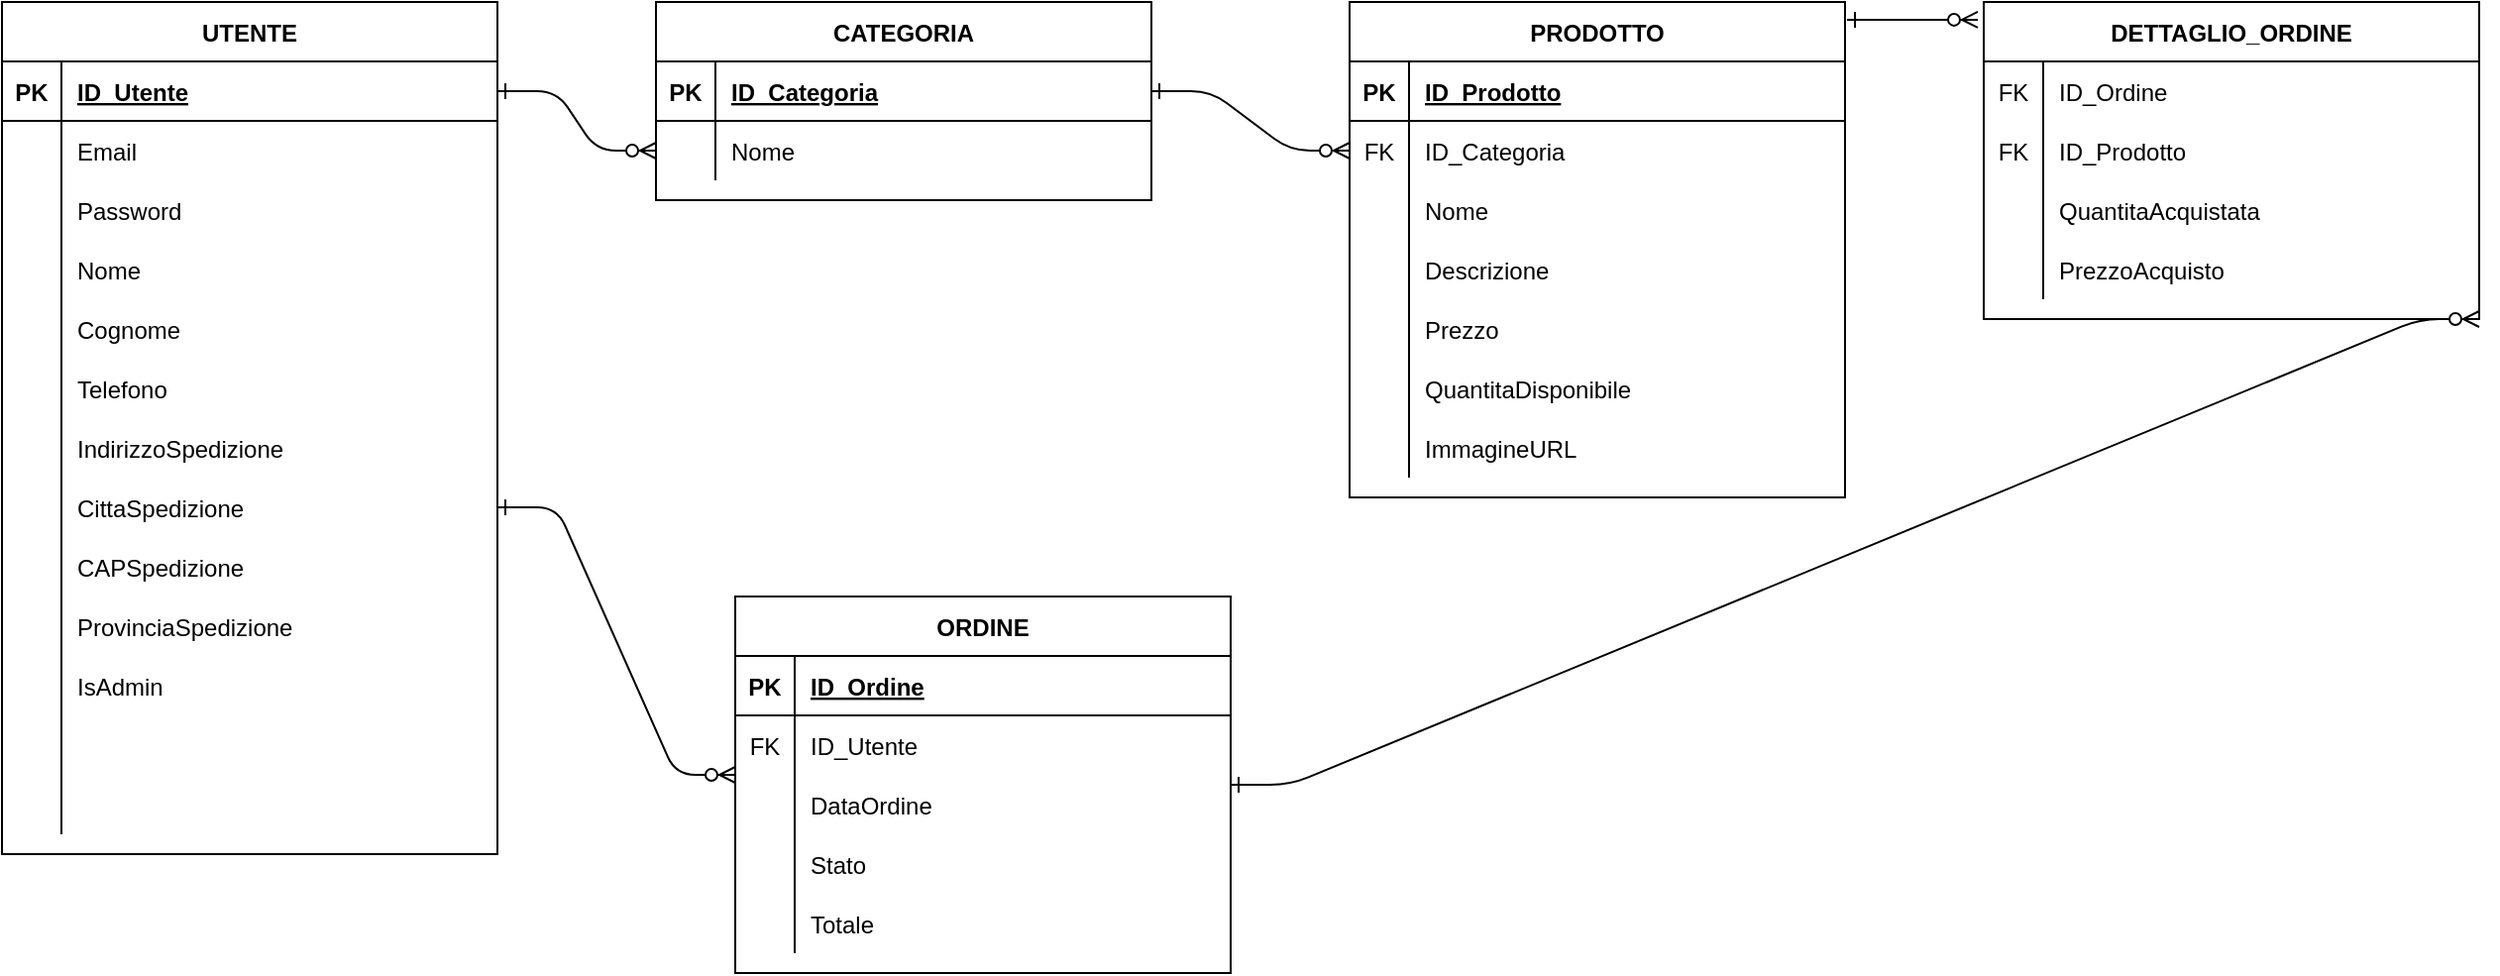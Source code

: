 <mxfile version="28.0.6">
  <diagram name="Page-1" id="iU45SIABMD_cxLHX2QlG">
    <mxGraphModel dx="946" dy="632" grid="1" gridSize="10" guides="1" tooltips="1" connect="1" arrows="1" fold="1" page="1" pageScale="1" pageWidth="827" pageHeight="1169" math="0" shadow="0">
      <root>
        <mxCell id="0" />
        <mxCell id="1" parent="0" />
        <mxCell id="INBvIB7xewsTge2VbE44-1" value="" style="edgeStyle=entityRelationEdgeStyle;endArrow=ERzeroToMany;startArrow=ERone;endFill=1;startFill=0;" edge="1" parent="1" source="INBvIB7xewsTge2VbE44-33" target="INBvIB7xewsTge2VbE44-7">
          <mxGeometry width="100" height="100" relative="1" as="geometry">
            <mxPoint x="340" y="720" as="sourcePoint" />
            <mxPoint x="440" y="620" as="targetPoint" />
          </mxGeometry>
        </mxCell>
        <mxCell id="INBvIB7xewsTge2VbE44-2" value="" style="edgeStyle=entityRelationEdgeStyle;endArrow=ERzeroToMany;startArrow=ERone;endFill=1;startFill=0;" edge="1" parent="1" source="INBvIB7xewsTge2VbE44-4" target="INBvIB7xewsTge2VbE44-14">
          <mxGeometry width="100" height="100" relative="1" as="geometry">
            <mxPoint x="400" y="180" as="sourcePoint" />
            <mxPoint x="460" y="205" as="targetPoint" />
          </mxGeometry>
        </mxCell>
        <mxCell id="INBvIB7xewsTge2VbE44-3" value="CATEGORIA" style="shape=table;startSize=30;container=1;collapsible=1;childLayout=tableLayout;fixedRows=1;rowLines=0;fontStyle=1;align=center;resizeLast=1;" vertex="1" parent="1">
          <mxGeometry x="450" y="120" width="250" height="100" as="geometry" />
        </mxCell>
        <mxCell id="INBvIB7xewsTge2VbE44-4" value="" style="shape=partialRectangle;collapsible=0;dropTarget=0;pointerEvents=0;fillColor=none;points=[[0,0.5],[1,0.5]];portConstraint=eastwest;top=0;left=0;right=0;bottom=1;" vertex="1" parent="INBvIB7xewsTge2VbE44-3">
          <mxGeometry y="30" width="250" height="30" as="geometry" />
        </mxCell>
        <mxCell id="INBvIB7xewsTge2VbE44-5" value="PK" style="shape=partialRectangle;overflow=hidden;connectable=0;fillColor=none;top=0;left=0;bottom=0;right=0;fontStyle=1;" vertex="1" parent="INBvIB7xewsTge2VbE44-4">
          <mxGeometry width="30" height="30" as="geometry">
            <mxRectangle width="30" height="30" as="alternateBounds" />
          </mxGeometry>
        </mxCell>
        <mxCell id="INBvIB7xewsTge2VbE44-6" value="ID_Categoria" style="shape=partialRectangle;overflow=hidden;connectable=0;fillColor=none;top=0;left=0;bottom=0;right=0;align=left;spacingLeft=6;fontStyle=5;" vertex="1" parent="INBvIB7xewsTge2VbE44-4">
          <mxGeometry x="30" width="220" height="30" as="geometry">
            <mxRectangle width="220" height="30" as="alternateBounds" />
          </mxGeometry>
        </mxCell>
        <mxCell id="INBvIB7xewsTge2VbE44-7" value="" style="shape=partialRectangle;collapsible=0;dropTarget=0;pointerEvents=0;fillColor=none;points=[[0,0.5],[1,0.5]];portConstraint=eastwest;top=0;left=0;right=0;bottom=0;" vertex="1" parent="INBvIB7xewsTge2VbE44-3">
          <mxGeometry y="60" width="250" height="30" as="geometry" />
        </mxCell>
        <mxCell id="INBvIB7xewsTge2VbE44-8" value="" style="shape=partialRectangle;overflow=hidden;connectable=0;fillColor=none;top=0;left=0;bottom=0;right=0;" vertex="1" parent="INBvIB7xewsTge2VbE44-7">
          <mxGeometry width="30" height="30" as="geometry">
            <mxRectangle width="30" height="30" as="alternateBounds" />
          </mxGeometry>
        </mxCell>
        <mxCell id="INBvIB7xewsTge2VbE44-9" value="Nome" style="shape=partialRectangle;overflow=hidden;connectable=0;fillColor=none;top=0;left=0;bottom=0;right=0;align=left;spacingLeft=6;" vertex="1" parent="INBvIB7xewsTge2VbE44-7">
          <mxGeometry x="30" width="220" height="30" as="geometry">
            <mxRectangle width="220" height="30" as="alternateBounds" />
          </mxGeometry>
        </mxCell>
        <mxCell id="INBvIB7xewsTge2VbE44-10" value="PRODOTTO" style="shape=table;startSize=30;container=1;collapsible=1;childLayout=tableLayout;fixedRows=1;rowLines=0;fontStyle=1;align=center;resizeLast=1;" vertex="1" parent="1">
          <mxGeometry x="800" y="120" width="250" height="250" as="geometry" />
        </mxCell>
        <mxCell id="INBvIB7xewsTge2VbE44-11" value="" style="shape=partialRectangle;collapsible=0;dropTarget=0;pointerEvents=0;fillColor=none;points=[[0,0.5],[1,0.5]];portConstraint=eastwest;top=0;left=0;right=0;bottom=1;" vertex="1" parent="INBvIB7xewsTge2VbE44-10">
          <mxGeometry y="30" width="250" height="30" as="geometry" />
        </mxCell>
        <mxCell id="INBvIB7xewsTge2VbE44-12" value="PK" style="shape=partialRectangle;overflow=hidden;connectable=0;fillColor=none;top=0;left=0;bottom=0;right=0;fontStyle=1;" vertex="1" parent="INBvIB7xewsTge2VbE44-11">
          <mxGeometry width="30" height="30" as="geometry">
            <mxRectangle width="30" height="30" as="alternateBounds" />
          </mxGeometry>
        </mxCell>
        <mxCell id="INBvIB7xewsTge2VbE44-13" value="ID_Prodotto" style="shape=partialRectangle;overflow=hidden;connectable=0;fillColor=none;top=0;left=0;bottom=0;right=0;align=left;spacingLeft=6;fontStyle=5;" vertex="1" parent="INBvIB7xewsTge2VbE44-11">
          <mxGeometry x="30" width="220" height="30" as="geometry">
            <mxRectangle width="220" height="30" as="alternateBounds" />
          </mxGeometry>
        </mxCell>
        <mxCell id="INBvIB7xewsTge2VbE44-14" value="" style="shape=partialRectangle;collapsible=0;dropTarget=0;pointerEvents=0;fillColor=none;points=[[0,0.5],[1,0.5]];portConstraint=eastwest;top=0;left=0;right=0;bottom=0;" vertex="1" parent="INBvIB7xewsTge2VbE44-10">
          <mxGeometry y="60" width="250" height="30" as="geometry" />
        </mxCell>
        <mxCell id="INBvIB7xewsTge2VbE44-15" value="FK" style="shape=partialRectangle;overflow=hidden;connectable=0;fillColor=none;top=0;left=0;bottom=0;right=0;" vertex="1" parent="INBvIB7xewsTge2VbE44-14">
          <mxGeometry width="30" height="30" as="geometry">
            <mxRectangle width="30" height="30" as="alternateBounds" />
          </mxGeometry>
        </mxCell>
        <mxCell id="INBvIB7xewsTge2VbE44-16" value="ID_Categoria" style="shape=partialRectangle;overflow=hidden;connectable=0;fillColor=none;top=0;left=0;bottom=0;right=0;align=left;spacingLeft=6;" vertex="1" parent="INBvIB7xewsTge2VbE44-14">
          <mxGeometry x="30" width="220" height="30" as="geometry">
            <mxRectangle width="220" height="30" as="alternateBounds" />
          </mxGeometry>
        </mxCell>
        <mxCell id="INBvIB7xewsTge2VbE44-17" value="" style="shape=partialRectangle;collapsible=0;dropTarget=0;pointerEvents=0;fillColor=none;points=[[0,0.5],[1,0.5]];portConstraint=eastwest;top=0;left=0;right=0;bottom=0;" vertex="1" parent="INBvIB7xewsTge2VbE44-10">
          <mxGeometry y="90" width="250" height="30" as="geometry" />
        </mxCell>
        <mxCell id="INBvIB7xewsTge2VbE44-18" value="" style="shape=partialRectangle;overflow=hidden;connectable=0;fillColor=none;top=0;left=0;bottom=0;right=0;" vertex="1" parent="INBvIB7xewsTge2VbE44-17">
          <mxGeometry width="30" height="30" as="geometry">
            <mxRectangle width="30" height="30" as="alternateBounds" />
          </mxGeometry>
        </mxCell>
        <mxCell id="INBvIB7xewsTge2VbE44-19" value="Nome    " style="shape=partialRectangle;overflow=hidden;connectable=0;fillColor=none;top=0;left=0;bottom=0;right=0;align=left;spacingLeft=6;" vertex="1" parent="INBvIB7xewsTge2VbE44-17">
          <mxGeometry x="30" width="220" height="30" as="geometry">
            <mxRectangle width="220" height="30" as="alternateBounds" />
          </mxGeometry>
        </mxCell>
        <mxCell id="INBvIB7xewsTge2VbE44-20" style="shape=partialRectangle;collapsible=0;dropTarget=0;pointerEvents=0;fillColor=none;points=[[0,0.5],[1,0.5]];portConstraint=eastwest;top=0;left=0;right=0;bottom=0;" vertex="1" parent="INBvIB7xewsTge2VbE44-10">
          <mxGeometry y="120" width="250" height="30" as="geometry" />
        </mxCell>
        <mxCell id="INBvIB7xewsTge2VbE44-21" style="shape=partialRectangle;overflow=hidden;connectable=0;fillColor=none;top=0;left=0;bottom=0;right=0;" vertex="1" parent="INBvIB7xewsTge2VbE44-20">
          <mxGeometry width="30" height="30" as="geometry">
            <mxRectangle width="30" height="30" as="alternateBounds" />
          </mxGeometry>
        </mxCell>
        <mxCell id="INBvIB7xewsTge2VbE44-22" value="Descrizione" style="shape=partialRectangle;overflow=hidden;connectable=0;fillColor=none;top=0;left=0;bottom=0;right=0;align=left;spacingLeft=6;" vertex="1" parent="INBvIB7xewsTge2VbE44-20">
          <mxGeometry x="30" width="220" height="30" as="geometry">
            <mxRectangle width="220" height="30" as="alternateBounds" />
          </mxGeometry>
        </mxCell>
        <mxCell id="INBvIB7xewsTge2VbE44-23" style="shape=partialRectangle;collapsible=0;dropTarget=0;pointerEvents=0;fillColor=none;points=[[0,0.5],[1,0.5]];portConstraint=eastwest;top=0;left=0;right=0;bottom=0;" vertex="1" parent="INBvIB7xewsTge2VbE44-10">
          <mxGeometry y="150" width="250" height="30" as="geometry" />
        </mxCell>
        <mxCell id="INBvIB7xewsTge2VbE44-24" style="shape=partialRectangle;overflow=hidden;connectable=0;fillColor=none;top=0;left=0;bottom=0;right=0;" vertex="1" parent="INBvIB7xewsTge2VbE44-23">
          <mxGeometry width="30" height="30" as="geometry">
            <mxRectangle width="30" height="30" as="alternateBounds" />
          </mxGeometry>
        </mxCell>
        <mxCell id="INBvIB7xewsTge2VbE44-25" value="Prezzo" style="shape=partialRectangle;overflow=hidden;connectable=0;fillColor=none;top=0;left=0;bottom=0;right=0;align=left;spacingLeft=6;" vertex="1" parent="INBvIB7xewsTge2VbE44-23">
          <mxGeometry x="30" width="220" height="30" as="geometry">
            <mxRectangle width="220" height="30" as="alternateBounds" />
          </mxGeometry>
        </mxCell>
        <mxCell id="INBvIB7xewsTge2VbE44-26" style="shape=partialRectangle;collapsible=0;dropTarget=0;pointerEvents=0;fillColor=none;points=[[0,0.5],[1,0.5]];portConstraint=eastwest;top=0;left=0;right=0;bottom=0;" vertex="1" parent="INBvIB7xewsTge2VbE44-10">
          <mxGeometry y="180" width="250" height="30" as="geometry" />
        </mxCell>
        <mxCell id="INBvIB7xewsTge2VbE44-27" style="shape=partialRectangle;overflow=hidden;connectable=0;fillColor=none;top=0;left=0;bottom=0;right=0;" vertex="1" parent="INBvIB7xewsTge2VbE44-26">
          <mxGeometry width="30" height="30" as="geometry">
            <mxRectangle width="30" height="30" as="alternateBounds" />
          </mxGeometry>
        </mxCell>
        <mxCell id="INBvIB7xewsTge2VbE44-28" value="QuantitaDisponibile" style="shape=partialRectangle;overflow=hidden;connectable=0;fillColor=none;top=0;left=0;bottom=0;right=0;align=left;spacingLeft=6;" vertex="1" parent="INBvIB7xewsTge2VbE44-26">
          <mxGeometry x="30" width="220" height="30" as="geometry">
            <mxRectangle width="220" height="30" as="alternateBounds" />
          </mxGeometry>
        </mxCell>
        <mxCell id="INBvIB7xewsTge2VbE44-29" style="shape=partialRectangle;collapsible=0;dropTarget=0;pointerEvents=0;fillColor=none;points=[[0,0.5],[1,0.5]];portConstraint=eastwest;top=0;left=0;right=0;bottom=0;" vertex="1" parent="INBvIB7xewsTge2VbE44-10">
          <mxGeometry y="210" width="250" height="30" as="geometry" />
        </mxCell>
        <mxCell id="INBvIB7xewsTge2VbE44-30" style="shape=partialRectangle;overflow=hidden;connectable=0;fillColor=none;top=0;left=0;bottom=0;right=0;" vertex="1" parent="INBvIB7xewsTge2VbE44-29">
          <mxGeometry width="30" height="30" as="geometry">
            <mxRectangle width="30" height="30" as="alternateBounds" />
          </mxGeometry>
        </mxCell>
        <mxCell id="INBvIB7xewsTge2VbE44-31" value="ImmagineURL" style="shape=partialRectangle;overflow=hidden;connectable=0;fillColor=none;top=0;left=0;bottom=0;right=0;align=left;spacingLeft=6;" vertex="1" parent="INBvIB7xewsTge2VbE44-29">
          <mxGeometry x="30" width="220" height="30" as="geometry">
            <mxRectangle width="220" height="30" as="alternateBounds" />
          </mxGeometry>
        </mxCell>
        <mxCell id="INBvIB7xewsTge2VbE44-32" value="UTENTE" style="shape=table;startSize=30;container=1;collapsible=1;childLayout=tableLayout;fixedRows=1;rowLines=0;fontStyle=1;align=center;resizeLast=1;" vertex="1" parent="1">
          <mxGeometry x="120" y="120" width="250" height="430" as="geometry" />
        </mxCell>
        <mxCell id="INBvIB7xewsTge2VbE44-33" value="" style="shape=partialRectangle;collapsible=0;dropTarget=0;pointerEvents=0;fillColor=none;points=[[0,0.5],[1,0.5]];portConstraint=eastwest;top=0;left=0;right=0;bottom=1;" vertex="1" parent="INBvIB7xewsTge2VbE44-32">
          <mxGeometry y="30" width="250" height="30" as="geometry" />
        </mxCell>
        <mxCell id="INBvIB7xewsTge2VbE44-34" value="PK" style="shape=partialRectangle;overflow=hidden;connectable=0;fillColor=none;top=0;left=0;bottom=0;right=0;fontStyle=1;" vertex="1" parent="INBvIB7xewsTge2VbE44-33">
          <mxGeometry width="30" height="30" as="geometry">
            <mxRectangle width="30" height="30" as="alternateBounds" />
          </mxGeometry>
        </mxCell>
        <mxCell id="INBvIB7xewsTge2VbE44-35" value="ID_Utente" style="shape=partialRectangle;overflow=hidden;connectable=0;fillColor=none;top=0;left=0;bottom=0;right=0;align=left;spacingLeft=6;fontStyle=5;" vertex="1" parent="INBvIB7xewsTge2VbE44-33">
          <mxGeometry x="30" width="220" height="30" as="geometry">
            <mxRectangle width="220" height="30" as="alternateBounds" />
          </mxGeometry>
        </mxCell>
        <mxCell id="INBvIB7xewsTge2VbE44-36" value="" style="shape=partialRectangle;collapsible=0;dropTarget=0;pointerEvents=0;fillColor=none;points=[[0,0.5],[1,0.5]];portConstraint=eastwest;top=0;left=0;right=0;bottom=0;" vertex="1" parent="INBvIB7xewsTge2VbE44-32">
          <mxGeometry y="60" width="250" height="30" as="geometry" />
        </mxCell>
        <mxCell id="INBvIB7xewsTge2VbE44-37" value="" style="shape=partialRectangle;overflow=hidden;connectable=0;fillColor=none;top=0;left=0;bottom=0;right=0;" vertex="1" parent="INBvIB7xewsTge2VbE44-36">
          <mxGeometry width="30" height="30" as="geometry">
            <mxRectangle width="30" height="30" as="alternateBounds" />
          </mxGeometry>
        </mxCell>
        <mxCell id="INBvIB7xewsTge2VbE44-38" value="Email" style="shape=partialRectangle;overflow=hidden;connectable=0;fillColor=none;top=0;left=0;bottom=0;right=0;align=left;spacingLeft=6;" vertex="1" parent="INBvIB7xewsTge2VbE44-36">
          <mxGeometry x="30" width="220" height="30" as="geometry">
            <mxRectangle width="220" height="30" as="alternateBounds" />
          </mxGeometry>
        </mxCell>
        <mxCell id="INBvIB7xewsTge2VbE44-39" style="shape=partialRectangle;collapsible=0;dropTarget=0;pointerEvents=0;fillColor=none;points=[[0,0.5],[1,0.5]];portConstraint=eastwest;top=0;left=0;right=0;bottom=0;" vertex="1" parent="INBvIB7xewsTge2VbE44-32">
          <mxGeometry y="90" width="250" height="30" as="geometry" />
        </mxCell>
        <mxCell id="INBvIB7xewsTge2VbE44-40" style="shape=partialRectangle;overflow=hidden;connectable=0;fillColor=none;top=0;left=0;bottom=0;right=0;" vertex="1" parent="INBvIB7xewsTge2VbE44-39">
          <mxGeometry width="30" height="30" as="geometry">
            <mxRectangle width="30" height="30" as="alternateBounds" />
          </mxGeometry>
        </mxCell>
        <mxCell id="INBvIB7xewsTge2VbE44-41" value="Password" style="shape=partialRectangle;overflow=hidden;connectable=0;fillColor=none;top=0;left=0;bottom=0;right=0;align=left;spacingLeft=6;" vertex="1" parent="INBvIB7xewsTge2VbE44-39">
          <mxGeometry x="30" width="220" height="30" as="geometry">
            <mxRectangle width="220" height="30" as="alternateBounds" />
          </mxGeometry>
        </mxCell>
        <mxCell id="INBvIB7xewsTge2VbE44-42" style="shape=partialRectangle;collapsible=0;dropTarget=0;pointerEvents=0;fillColor=none;points=[[0,0.5],[1,0.5]];portConstraint=eastwest;top=0;left=0;right=0;bottom=0;" vertex="1" parent="INBvIB7xewsTge2VbE44-32">
          <mxGeometry y="120" width="250" height="30" as="geometry" />
        </mxCell>
        <mxCell id="INBvIB7xewsTge2VbE44-43" style="shape=partialRectangle;overflow=hidden;connectable=0;fillColor=none;top=0;left=0;bottom=0;right=0;" vertex="1" parent="INBvIB7xewsTge2VbE44-42">
          <mxGeometry width="30" height="30" as="geometry">
            <mxRectangle width="30" height="30" as="alternateBounds" />
          </mxGeometry>
        </mxCell>
        <mxCell id="INBvIB7xewsTge2VbE44-44" value="Nome" style="shape=partialRectangle;overflow=hidden;connectable=0;fillColor=none;top=0;left=0;bottom=0;right=0;align=left;spacingLeft=6;" vertex="1" parent="INBvIB7xewsTge2VbE44-42">
          <mxGeometry x="30" width="220" height="30" as="geometry">
            <mxRectangle width="220" height="30" as="alternateBounds" />
          </mxGeometry>
        </mxCell>
        <mxCell id="INBvIB7xewsTge2VbE44-45" style="shape=partialRectangle;collapsible=0;dropTarget=0;pointerEvents=0;fillColor=none;points=[[0,0.5],[1,0.5]];portConstraint=eastwest;top=0;left=0;right=0;bottom=0;" vertex="1" parent="INBvIB7xewsTge2VbE44-32">
          <mxGeometry y="150" width="250" height="30" as="geometry" />
        </mxCell>
        <mxCell id="INBvIB7xewsTge2VbE44-46" style="shape=partialRectangle;overflow=hidden;connectable=0;fillColor=none;top=0;left=0;bottom=0;right=0;" vertex="1" parent="INBvIB7xewsTge2VbE44-45">
          <mxGeometry width="30" height="30" as="geometry">
            <mxRectangle width="30" height="30" as="alternateBounds" />
          </mxGeometry>
        </mxCell>
        <mxCell id="INBvIB7xewsTge2VbE44-47" value="Cognome" style="shape=partialRectangle;overflow=hidden;connectable=0;fillColor=none;top=0;left=0;bottom=0;right=0;align=left;spacingLeft=6;" vertex="1" parent="INBvIB7xewsTge2VbE44-45">
          <mxGeometry x="30" width="220" height="30" as="geometry">
            <mxRectangle width="220" height="30" as="alternateBounds" />
          </mxGeometry>
        </mxCell>
        <mxCell id="INBvIB7xewsTge2VbE44-48" style="shape=partialRectangle;collapsible=0;dropTarget=0;pointerEvents=0;fillColor=none;points=[[0,0.5],[1,0.5]];portConstraint=eastwest;top=0;left=0;right=0;bottom=0;" vertex="1" parent="INBvIB7xewsTge2VbE44-32">
          <mxGeometry y="180" width="250" height="30" as="geometry" />
        </mxCell>
        <mxCell id="INBvIB7xewsTge2VbE44-49" style="shape=partialRectangle;overflow=hidden;connectable=0;fillColor=none;top=0;left=0;bottom=0;right=0;" vertex="1" parent="INBvIB7xewsTge2VbE44-48">
          <mxGeometry width="30" height="30" as="geometry">
            <mxRectangle width="30" height="30" as="alternateBounds" />
          </mxGeometry>
        </mxCell>
        <mxCell id="INBvIB7xewsTge2VbE44-50" value="Telefono" style="shape=partialRectangle;overflow=hidden;connectable=0;fillColor=none;top=0;left=0;bottom=0;right=0;align=left;spacingLeft=6;" vertex="1" parent="INBvIB7xewsTge2VbE44-48">
          <mxGeometry x="30" width="220" height="30" as="geometry">
            <mxRectangle width="220" height="30" as="alternateBounds" />
          </mxGeometry>
        </mxCell>
        <mxCell id="INBvIB7xewsTge2VbE44-51" style="shape=partialRectangle;collapsible=0;dropTarget=0;pointerEvents=0;fillColor=none;points=[[0,0.5],[1,0.5]];portConstraint=eastwest;top=0;left=0;right=0;bottom=0;" vertex="1" parent="INBvIB7xewsTge2VbE44-32">
          <mxGeometry y="210" width="250" height="30" as="geometry" />
        </mxCell>
        <mxCell id="INBvIB7xewsTge2VbE44-52" style="shape=partialRectangle;overflow=hidden;connectable=0;fillColor=none;top=0;left=0;bottom=0;right=0;" vertex="1" parent="INBvIB7xewsTge2VbE44-51">
          <mxGeometry width="30" height="30" as="geometry">
            <mxRectangle width="30" height="30" as="alternateBounds" />
          </mxGeometry>
        </mxCell>
        <mxCell id="INBvIB7xewsTge2VbE44-53" value="IndirizzoSpedizione" style="shape=partialRectangle;overflow=hidden;connectable=0;fillColor=none;top=0;left=0;bottom=0;right=0;align=left;spacingLeft=6;" vertex="1" parent="INBvIB7xewsTge2VbE44-51">
          <mxGeometry x="30" width="220" height="30" as="geometry">
            <mxRectangle width="220" height="30" as="alternateBounds" />
          </mxGeometry>
        </mxCell>
        <mxCell id="INBvIB7xewsTge2VbE44-54" style="shape=partialRectangle;collapsible=0;dropTarget=0;pointerEvents=0;fillColor=none;points=[[0,0.5],[1,0.5]];portConstraint=eastwest;top=0;left=0;right=0;bottom=0;" vertex="1" parent="INBvIB7xewsTge2VbE44-32">
          <mxGeometry y="240" width="250" height="30" as="geometry" />
        </mxCell>
        <mxCell id="INBvIB7xewsTge2VbE44-55" style="shape=partialRectangle;overflow=hidden;connectable=0;fillColor=none;top=0;left=0;bottom=0;right=0;" vertex="1" parent="INBvIB7xewsTge2VbE44-54">
          <mxGeometry width="30" height="30" as="geometry">
            <mxRectangle width="30" height="30" as="alternateBounds" />
          </mxGeometry>
        </mxCell>
        <mxCell id="INBvIB7xewsTge2VbE44-56" value="CittaSpedizione" style="shape=partialRectangle;overflow=hidden;connectable=0;fillColor=none;top=0;left=0;bottom=0;right=0;align=left;spacingLeft=6;" vertex="1" parent="INBvIB7xewsTge2VbE44-54">
          <mxGeometry x="30" width="220" height="30" as="geometry">
            <mxRectangle width="220" height="30" as="alternateBounds" />
          </mxGeometry>
        </mxCell>
        <mxCell id="INBvIB7xewsTge2VbE44-57" style="shape=partialRectangle;collapsible=0;dropTarget=0;pointerEvents=0;fillColor=none;points=[[0,0.5],[1,0.5]];portConstraint=eastwest;top=0;left=0;right=0;bottom=0;" vertex="1" parent="INBvIB7xewsTge2VbE44-32">
          <mxGeometry y="270" width="250" height="30" as="geometry" />
        </mxCell>
        <mxCell id="INBvIB7xewsTge2VbE44-58" style="shape=partialRectangle;overflow=hidden;connectable=0;fillColor=none;top=0;left=0;bottom=0;right=0;" vertex="1" parent="INBvIB7xewsTge2VbE44-57">
          <mxGeometry width="30" height="30" as="geometry">
            <mxRectangle width="30" height="30" as="alternateBounds" />
          </mxGeometry>
        </mxCell>
        <mxCell id="INBvIB7xewsTge2VbE44-59" value="CAPSpedizione" style="shape=partialRectangle;overflow=hidden;connectable=0;fillColor=none;top=0;left=0;bottom=0;right=0;align=left;spacingLeft=6;" vertex="1" parent="INBvIB7xewsTge2VbE44-57">
          <mxGeometry x="30" width="220" height="30" as="geometry">
            <mxRectangle width="220" height="30" as="alternateBounds" />
          </mxGeometry>
        </mxCell>
        <mxCell id="INBvIB7xewsTge2VbE44-60" style="shape=partialRectangle;collapsible=0;dropTarget=0;pointerEvents=0;fillColor=none;points=[[0,0.5],[1,0.5]];portConstraint=eastwest;top=0;left=0;right=0;bottom=0;" vertex="1" parent="INBvIB7xewsTge2VbE44-32">
          <mxGeometry y="300" width="250" height="30" as="geometry" />
        </mxCell>
        <mxCell id="INBvIB7xewsTge2VbE44-61" style="shape=partialRectangle;overflow=hidden;connectable=0;fillColor=none;top=0;left=0;bottom=0;right=0;" vertex="1" parent="INBvIB7xewsTge2VbE44-60">
          <mxGeometry width="30" height="30" as="geometry">
            <mxRectangle width="30" height="30" as="alternateBounds" />
          </mxGeometry>
        </mxCell>
        <mxCell id="INBvIB7xewsTge2VbE44-62" value="ProvinciaSpedizione" style="shape=partialRectangle;overflow=hidden;connectable=0;fillColor=none;top=0;left=0;bottom=0;right=0;align=left;spacingLeft=6;" vertex="1" parent="INBvIB7xewsTge2VbE44-60">
          <mxGeometry x="30" width="220" height="30" as="geometry">
            <mxRectangle width="220" height="30" as="alternateBounds" />
          </mxGeometry>
        </mxCell>
        <mxCell id="INBvIB7xewsTge2VbE44-63" style="shape=partialRectangle;collapsible=0;dropTarget=0;pointerEvents=0;fillColor=none;points=[[0,0.5],[1,0.5]];portConstraint=eastwest;top=0;left=0;right=0;bottom=0;" vertex="1" parent="INBvIB7xewsTge2VbE44-32">
          <mxGeometry y="330" width="250" height="30" as="geometry" />
        </mxCell>
        <mxCell id="INBvIB7xewsTge2VbE44-64" style="shape=partialRectangle;overflow=hidden;connectable=0;fillColor=none;top=0;left=0;bottom=0;right=0;" vertex="1" parent="INBvIB7xewsTge2VbE44-63">
          <mxGeometry width="30" height="30" as="geometry">
            <mxRectangle width="30" height="30" as="alternateBounds" />
          </mxGeometry>
        </mxCell>
        <mxCell id="INBvIB7xewsTge2VbE44-65" value="IsAdmin" style="shape=partialRectangle;overflow=hidden;connectable=0;fillColor=none;top=0;left=0;bottom=0;right=0;align=left;spacingLeft=6;" vertex="1" parent="INBvIB7xewsTge2VbE44-63">
          <mxGeometry x="30" width="220" height="30" as="geometry">
            <mxRectangle width="220" height="30" as="alternateBounds" />
          </mxGeometry>
        </mxCell>
        <mxCell id="INBvIB7xewsTge2VbE44-66" style="shape=partialRectangle;collapsible=0;dropTarget=0;pointerEvents=0;fillColor=none;points=[[0,0.5],[1,0.5]];portConstraint=eastwest;top=0;left=0;right=0;bottom=0;" vertex="1" parent="INBvIB7xewsTge2VbE44-32">
          <mxGeometry y="360" width="250" height="30" as="geometry" />
        </mxCell>
        <mxCell id="INBvIB7xewsTge2VbE44-67" style="shape=partialRectangle;overflow=hidden;connectable=0;fillColor=none;top=0;left=0;bottom=0;right=0;" vertex="1" parent="INBvIB7xewsTge2VbE44-66">
          <mxGeometry width="30" height="30" as="geometry">
            <mxRectangle width="30" height="30" as="alternateBounds" />
          </mxGeometry>
        </mxCell>
        <mxCell id="INBvIB7xewsTge2VbE44-68" value="" style="shape=partialRectangle;overflow=hidden;connectable=0;fillColor=none;top=0;left=0;bottom=0;right=0;align=left;spacingLeft=6;" vertex="1" parent="INBvIB7xewsTge2VbE44-66">
          <mxGeometry x="30" width="220" height="30" as="geometry">
            <mxRectangle width="220" height="30" as="alternateBounds" />
          </mxGeometry>
        </mxCell>
        <mxCell id="INBvIB7xewsTge2VbE44-69" style="shape=partialRectangle;collapsible=0;dropTarget=0;pointerEvents=0;fillColor=none;points=[[0,0.5],[1,0.5]];portConstraint=eastwest;top=0;left=0;right=0;bottom=0;" vertex="1" parent="INBvIB7xewsTge2VbE44-32">
          <mxGeometry y="390" width="250" height="30" as="geometry" />
        </mxCell>
        <mxCell id="INBvIB7xewsTge2VbE44-70" style="shape=partialRectangle;overflow=hidden;connectable=0;fillColor=none;top=0;left=0;bottom=0;right=0;" vertex="1" parent="INBvIB7xewsTge2VbE44-69">
          <mxGeometry width="30" height="30" as="geometry">
            <mxRectangle width="30" height="30" as="alternateBounds" />
          </mxGeometry>
        </mxCell>
        <mxCell id="INBvIB7xewsTge2VbE44-71" value="" style="shape=partialRectangle;overflow=hidden;connectable=0;fillColor=none;top=0;left=0;bottom=0;right=0;align=left;spacingLeft=6;" vertex="1" parent="INBvIB7xewsTge2VbE44-69">
          <mxGeometry x="30" width="220" height="30" as="geometry">
            <mxRectangle width="220" height="30" as="alternateBounds" />
          </mxGeometry>
        </mxCell>
        <mxCell id="INBvIB7xewsTge2VbE44-72" value="DETTAGLIO_ORDINE" style="shape=table;startSize=30;container=1;collapsible=1;childLayout=tableLayout;fixedRows=1;rowLines=0;fontStyle=1;align=center;resizeLast=1;" vertex="1" parent="1">
          <mxGeometry x="1120" y="120" width="250" height="160" as="geometry" />
        </mxCell>
        <mxCell id="INBvIB7xewsTge2VbE44-73" value="" style="shape=partialRectangle;collapsible=0;dropTarget=0;pointerEvents=0;fillColor=none;points=[[0,0.5],[1,0.5]];portConstraint=eastwest;top=0;left=0;right=0;bottom=0;" vertex="1" parent="INBvIB7xewsTge2VbE44-72">
          <mxGeometry y="30" width="250" height="30" as="geometry" />
        </mxCell>
        <mxCell id="INBvIB7xewsTge2VbE44-74" value="FK" style="shape=partialRectangle;overflow=hidden;connectable=0;fillColor=none;top=0;left=0;bottom=0;right=0;" vertex="1" parent="INBvIB7xewsTge2VbE44-73">
          <mxGeometry width="30" height="30" as="geometry">
            <mxRectangle width="30" height="30" as="alternateBounds" />
          </mxGeometry>
        </mxCell>
        <mxCell id="INBvIB7xewsTge2VbE44-75" value="ID_Ordine" style="shape=partialRectangle;overflow=hidden;connectable=0;fillColor=none;top=0;left=0;bottom=0;right=0;align=left;spacingLeft=6;" vertex="1" parent="INBvIB7xewsTge2VbE44-73">
          <mxGeometry x="30" width="220" height="30" as="geometry">
            <mxRectangle width="220" height="30" as="alternateBounds" />
          </mxGeometry>
        </mxCell>
        <mxCell id="INBvIB7xewsTge2VbE44-76" value="" style="shape=partialRectangle;collapsible=0;dropTarget=0;pointerEvents=0;fillColor=none;points=[[0,0.5],[1,0.5]];portConstraint=eastwest;top=0;left=0;right=0;bottom=0;" vertex="1" parent="INBvIB7xewsTge2VbE44-72">
          <mxGeometry y="60" width="250" height="30" as="geometry" />
        </mxCell>
        <mxCell id="INBvIB7xewsTge2VbE44-77" value="FK" style="shape=partialRectangle;overflow=hidden;connectable=0;fillColor=none;top=0;left=0;bottom=0;right=0;" vertex="1" parent="INBvIB7xewsTge2VbE44-76">
          <mxGeometry width="30" height="30" as="geometry">
            <mxRectangle width="30" height="30" as="alternateBounds" />
          </mxGeometry>
        </mxCell>
        <mxCell id="INBvIB7xewsTge2VbE44-78" value="ID_Prodotto" style="shape=partialRectangle;overflow=hidden;connectable=0;fillColor=none;top=0;left=0;bottom=0;right=0;align=left;spacingLeft=6;" vertex="1" parent="INBvIB7xewsTge2VbE44-76">
          <mxGeometry x="30" width="220" height="30" as="geometry">
            <mxRectangle width="220" height="30" as="alternateBounds" />
          </mxGeometry>
        </mxCell>
        <mxCell id="INBvIB7xewsTge2VbE44-79" style="shape=partialRectangle;collapsible=0;dropTarget=0;pointerEvents=0;fillColor=none;points=[[0,0.5],[1,0.5]];portConstraint=eastwest;top=0;left=0;right=0;bottom=0;" vertex="1" parent="INBvIB7xewsTge2VbE44-72">
          <mxGeometry y="90" width="250" height="30" as="geometry" />
        </mxCell>
        <mxCell id="INBvIB7xewsTge2VbE44-80" style="shape=partialRectangle;overflow=hidden;connectable=0;fillColor=none;top=0;left=0;bottom=0;right=0;" vertex="1" parent="INBvIB7xewsTge2VbE44-79">
          <mxGeometry width="30" height="30" as="geometry">
            <mxRectangle width="30" height="30" as="alternateBounds" />
          </mxGeometry>
        </mxCell>
        <mxCell id="INBvIB7xewsTge2VbE44-81" value="QuantitaAcquistata" style="shape=partialRectangle;overflow=hidden;connectable=0;fillColor=none;top=0;left=0;bottom=0;right=0;align=left;spacingLeft=6;" vertex="1" parent="INBvIB7xewsTge2VbE44-79">
          <mxGeometry x="30" width="220" height="30" as="geometry">
            <mxRectangle width="220" height="30" as="alternateBounds" />
          </mxGeometry>
        </mxCell>
        <mxCell id="INBvIB7xewsTge2VbE44-82" style="shape=partialRectangle;collapsible=0;dropTarget=0;pointerEvents=0;fillColor=none;points=[[0,0.5],[1,0.5]];portConstraint=eastwest;top=0;left=0;right=0;bottom=0;" vertex="1" parent="INBvIB7xewsTge2VbE44-72">
          <mxGeometry y="120" width="250" height="30" as="geometry" />
        </mxCell>
        <mxCell id="INBvIB7xewsTge2VbE44-83" style="shape=partialRectangle;overflow=hidden;connectable=0;fillColor=none;top=0;left=0;bottom=0;right=0;" vertex="1" parent="INBvIB7xewsTge2VbE44-82">
          <mxGeometry width="30" height="30" as="geometry">
            <mxRectangle width="30" height="30" as="alternateBounds" />
          </mxGeometry>
        </mxCell>
        <mxCell id="INBvIB7xewsTge2VbE44-84" value="PrezzoAcquisto" style="shape=partialRectangle;overflow=hidden;connectable=0;fillColor=none;top=0;left=0;bottom=0;right=0;align=left;spacingLeft=6;" vertex="1" parent="INBvIB7xewsTge2VbE44-82">
          <mxGeometry x="30" width="220" height="30" as="geometry">
            <mxRectangle width="220" height="30" as="alternateBounds" />
          </mxGeometry>
        </mxCell>
        <mxCell id="INBvIB7xewsTge2VbE44-85" value="" style="edgeStyle=entityRelationEdgeStyle;endArrow=ERzeroToMany;startArrow=ERone;endFill=1;startFill=0;exitX=1.004;exitY=0.036;exitDx=0;exitDy=0;exitPerimeter=0;entryX=-0.012;entryY=0.056;entryDx=0;entryDy=0;entryPerimeter=0;" edge="1" parent="1" source="INBvIB7xewsTge2VbE44-10" target="INBvIB7xewsTge2VbE44-72">
          <mxGeometry width="100" height="100" relative="1" as="geometry">
            <mxPoint x="1050" y="290" as="sourcePoint" />
            <mxPoint x="1150" y="320" as="targetPoint" />
          </mxGeometry>
        </mxCell>
        <mxCell id="INBvIB7xewsTge2VbE44-86" value="" style="edgeStyle=entityRelationEdgeStyle;endArrow=ERzeroToMany;startArrow=ERone;endFill=1;startFill=0;exitX=1;exitY=0.5;exitDx=0;exitDy=0;" edge="1" parent="1" source="INBvIB7xewsTge2VbE44-54">
          <mxGeometry width="100" height="100" relative="1" as="geometry">
            <mxPoint x="450" y="440" as="sourcePoint" />
            <mxPoint x="490" y="510" as="targetPoint" />
          </mxGeometry>
        </mxCell>
        <mxCell id="INBvIB7xewsTge2VbE44-87" value="ORDINE" style="shape=table;startSize=30;container=1;collapsible=1;childLayout=tableLayout;fixedRows=1;rowLines=0;fontStyle=1;align=center;resizeLast=1;" vertex="1" parent="1">
          <mxGeometry x="490" y="420" width="250" height="190" as="geometry" />
        </mxCell>
        <mxCell id="INBvIB7xewsTge2VbE44-88" value="" style="shape=partialRectangle;collapsible=0;dropTarget=0;pointerEvents=0;fillColor=none;points=[[0,0.5],[1,0.5]];portConstraint=eastwest;top=0;left=0;right=0;bottom=1;" vertex="1" parent="INBvIB7xewsTge2VbE44-87">
          <mxGeometry y="30" width="250" height="30" as="geometry" />
        </mxCell>
        <mxCell id="INBvIB7xewsTge2VbE44-89" value="PK" style="shape=partialRectangle;overflow=hidden;connectable=0;fillColor=none;top=0;left=0;bottom=0;right=0;fontStyle=1;" vertex="1" parent="INBvIB7xewsTge2VbE44-88">
          <mxGeometry width="30" height="30" as="geometry">
            <mxRectangle width="30" height="30" as="alternateBounds" />
          </mxGeometry>
        </mxCell>
        <mxCell id="INBvIB7xewsTge2VbE44-90" value="ID_Ordine" style="shape=partialRectangle;overflow=hidden;connectable=0;fillColor=none;top=0;left=0;bottom=0;right=0;align=left;spacingLeft=6;fontStyle=5;" vertex="1" parent="INBvIB7xewsTge2VbE44-88">
          <mxGeometry x="30" width="220" height="30" as="geometry">
            <mxRectangle width="220" height="30" as="alternateBounds" />
          </mxGeometry>
        </mxCell>
        <mxCell id="INBvIB7xewsTge2VbE44-91" value="" style="shape=partialRectangle;collapsible=0;dropTarget=0;pointerEvents=0;fillColor=none;points=[[0,0.5],[1,0.5]];portConstraint=eastwest;top=0;left=0;right=0;bottom=0;" vertex="1" parent="INBvIB7xewsTge2VbE44-87">
          <mxGeometry y="60" width="250" height="30" as="geometry" />
        </mxCell>
        <mxCell id="INBvIB7xewsTge2VbE44-92" value="FK" style="shape=partialRectangle;overflow=hidden;connectable=0;fillColor=none;top=0;left=0;bottom=0;right=0;" vertex="1" parent="INBvIB7xewsTge2VbE44-91">
          <mxGeometry width="30" height="30" as="geometry">
            <mxRectangle width="30" height="30" as="alternateBounds" />
          </mxGeometry>
        </mxCell>
        <mxCell id="INBvIB7xewsTge2VbE44-93" value="ID_Utente" style="shape=partialRectangle;overflow=hidden;connectable=0;fillColor=none;top=0;left=0;bottom=0;right=0;align=left;spacingLeft=6;" vertex="1" parent="INBvIB7xewsTge2VbE44-91">
          <mxGeometry x="30" width="220" height="30" as="geometry">
            <mxRectangle width="220" height="30" as="alternateBounds" />
          </mxGeometry>
        </mxCell>
        <mxCell id="INBvIB7xewsTge2VbE44-94" value="" style="shape=partialRectangle;collapsible=0;dropTarget=0;pointerEvents=0;fillColor=none;points=[[0,0.5],[1,0.5]];portConstraint=eastwest;top=0;left=0;right=0;bottom=0;" vertex="1" parent="INBvIB7xewsTge2VbE44-87">
          <mxGeometry y="90" width="250" height="30" as="geometry" />
        </mxCell>
        <mxCell id="INBvIB7xewsTge2VbE44-95" value="" style="shape=partialRectangle;overflow=hidden;connectable=0;fillColor=none;top=0;left=0;bottom=0;right=0;" vertex="1" parent="INBvIB7xewsTge2VbE44-94">
          <mxGeometry width="30" height="30" as="geometry">
            <mxRectangle width="30" height="30" as="alternateBounds" />
          </mxGeometry>
        </mxCell>
        <mxCell id="INBvIB7xewsTge2VbE44-96" value="DataOrdine" style="shape=partialRectangle;overflow=hidden;connectable=0;fillColor=none;top=0;left=0;bottom=0;right=0;align=left;spacingLeft=6;" vertex="1" parent="INBvIB7xewsTge2VbE44-94">
          <mxGeometry x="30" width="220" height="30" as="geometry">
            <mxRectangle width="220" height="30" as="alternateBounds" />
          </mxGeometry>
        </mxCell>
        <mxCell id="INBvIB7xewsTge2VbE44-97" style="shape=partialRectangle;collapsible=0;dropTarget=0;pointerEvents=0;fillColor=none;points=[[0,0.5],[1,0.5]];portConstraint=eastwest;top=0;left=0;right=0;bottom=0;" vertex="1" parent="INBvIB7xewsTge2VbE44-87">
          <mxGeometry y="120" width="250" height="30" as="geometry" />
        </mxCell>
        <mxCell id="INBvIB7xewsTge2VbE44-98" style="shape=partialRectangle;overflow=hidden;connectable=0;fillColor=none;top=0;left=0;bottom=0;right=0;" vertex="1" parent="INBvIB7xewsTge2VbE44-97">
          <mxGeometry width="30" height="30" as="geometry">
            <mxRectangle width="30" height="30" as="alternateBounds" />
          </mxGeometry>
        </mxCell>
        <mxCell id="INBvIB7xewsTge2VbE44-99" value="Stato" style="shape=partialRectangle;overflow=hidden;connectable=0;fillColor=none;top=0;left=0;bottom=0;right=0;align=left;spacingLeft=6;" vertex="1" parent="INBvIB7xewsTge2VbE44-97">
          <mxGeometry x="30" width="220" height="30" as="geometry">
            <mxRectangle width="220" height="30" as="alternateBounds" />
          </mxGeometry>
        </mxCell>
        <mxCell id="INBvIB7xewsTge2VbE44-100" style="shape=partialRectangle;collapsible=0;dropTarget=0;pointerEvents=0;fillColor=none;points=[[0,0.5],[1,0.5]];portConstraint=eastwest;top=0;left=0;right=0;bottom=0;" vertex="1" parent="INBvIB7xewsTge2VbE44-87">
          <mxGeometry y="150" width="250" height="30" as="geometry" />
        </mxCell>
        <mxCell id="INBvIB7xewsTge2VbE44-101" style="shape=partialRectangle;overflow=hidden;connectable=0;fillColor=none;top=0;left=0;bottom=0;right=0;" vertex="1" parent="INBvIB7xewsTge2VbE44-100">
          <mxGeometry width="30" height="30" as="geometry">
            <mxRectangle width="30" height="30" as="alternateBounds" />
          </mxGeometry>
        </mxCell>
        <mxCell id="INBvIB7xewsTge2VbE44-102" value="Totale" style="shape=partialRectangle;overflow=hidden;connectable=0;fillColor=none;top=0;left=0;bottom=0;right=0;align=left;spacingLeft=6;" vertex="1" parent="INBvIB7xewsTge2VbE44-100">
          <mxGeometry x="30" width="220" height="30" as="geometry">
            <mxRectangle width="220" height="30" as="alternateBounds" />
          </mxGeometry>
        </mxCell>
        <mxCell id="INBvIB7xewsTge2VbE44-103" value="" style="edgeStyle=entityRelationEdgeStyle;endArrow=ERzeroToMany;startArrow=ERone;endFill=1;startFill=0;exitX=1;exitY=0.5;exitDx=0;exitDy=0;entryX=1;entryY=1;entryDx=0;entryDy=0;" edge="1" parent="1" source="INBvIB7xewsTge2VbE44-87" target="INBvIB7xewsTge2VbE44-72">
          <mxGeometry width="100" height="100" relative="1" as="geometry">
            <mxPoint x="940" y="750" as="sourcePoint" />
            <mxPoint x="1060" y="885" as="targetPoint" />
            <Array as="points">
              <mxPoint x="1090" y="440" />
              <mxPoint x="1060" y="410" />
            </Array>
          </mxGeometry>
        </mxCell>
      </root>
    </mxGraphModel>
  </diagram>
</mxfile>
